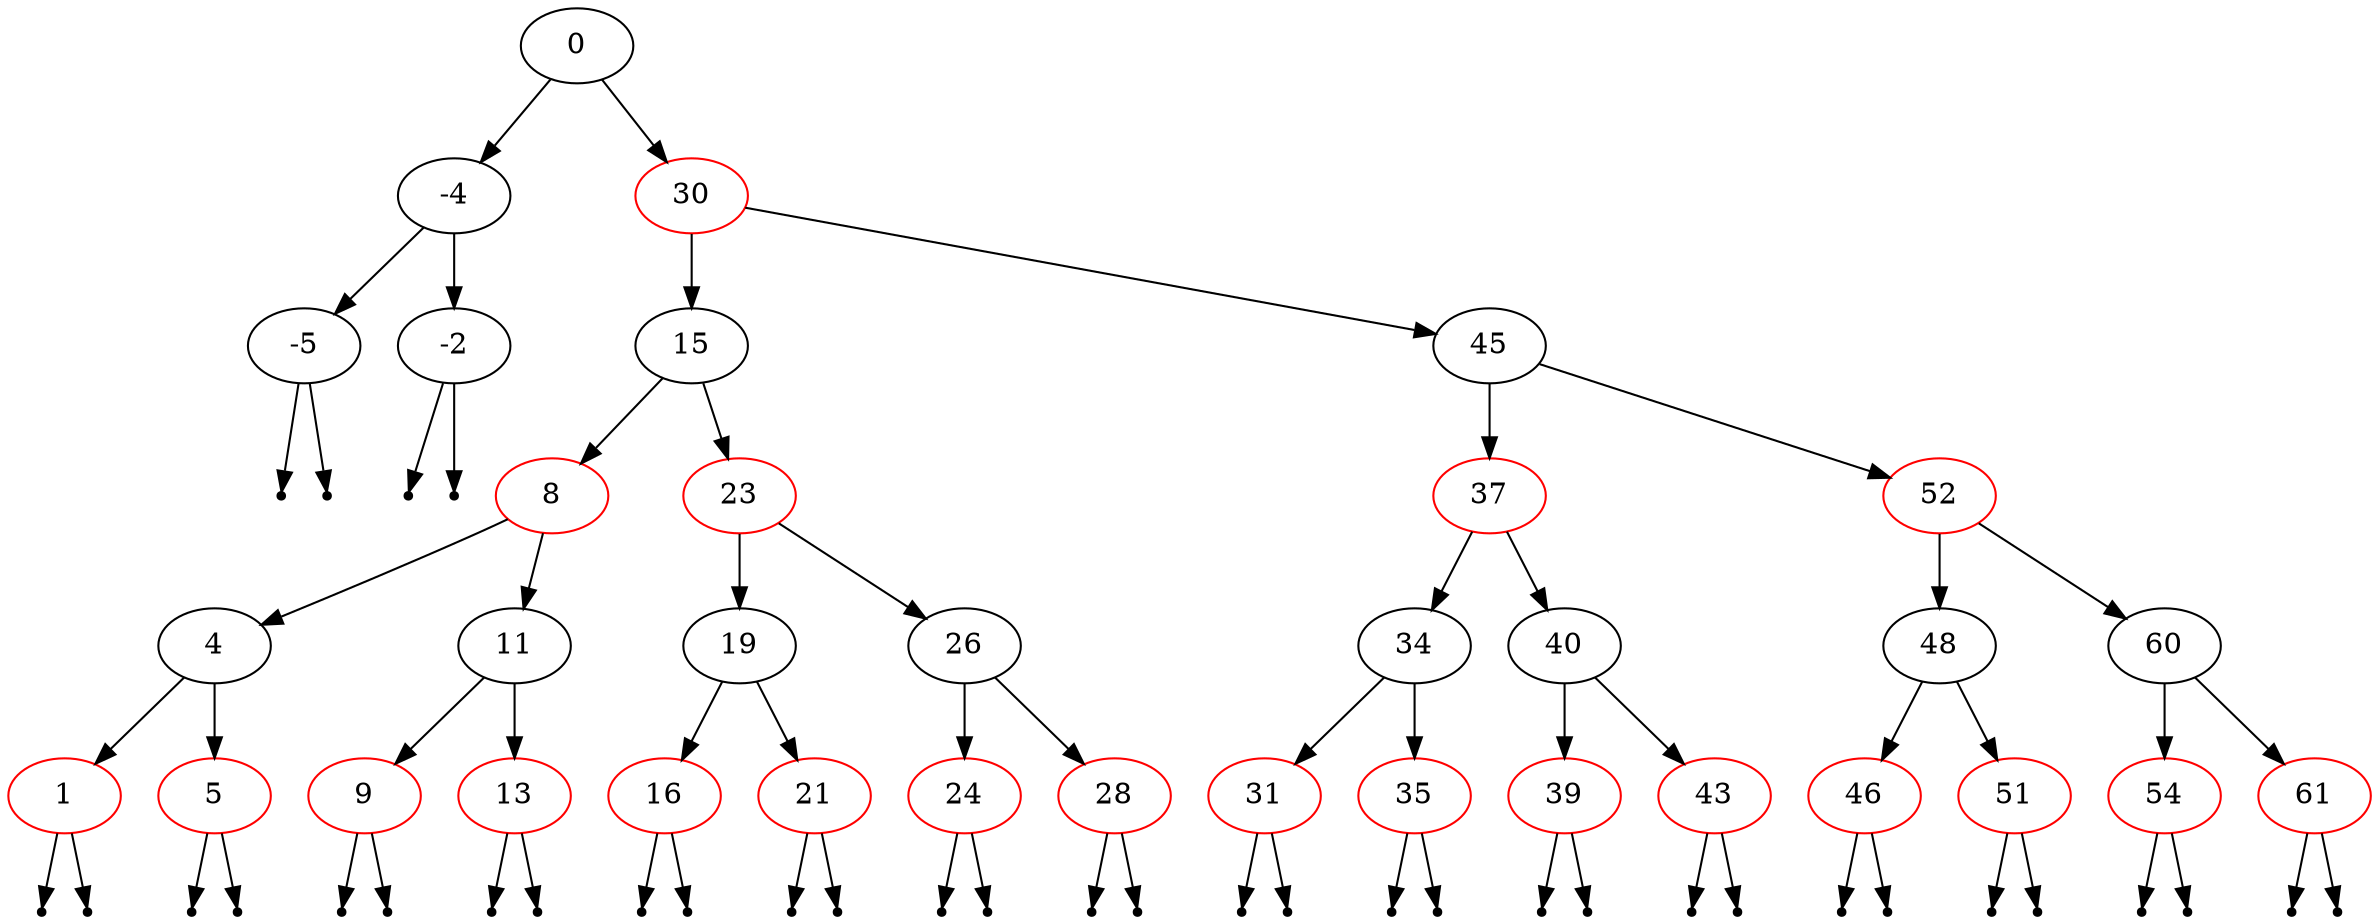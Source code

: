 digraph {
"0"[label="0"];
"-4"[label="-4"];
"-5"[label="-5"];
null1 [shape=point];
null2 [shape=point];
"-5" -> null1;
"-5" -> null2;
"-2"[label="-2"];
null3 [shape=point];
null4 [shape=point];
"-2" -> null3;
"-2" -> null4;
"-4" -> "-5";
"-4" -> "-2";
"30"[label="30"][color=red];
"15"[label="15"];
"8"[label="8"][color=red];
"4"[label="4"];
"1"[label="1"][color=red];
null5 [shape=point];
null6 [shape=point];
"1" -> null5;
"1" -> null6;
"5"[label="5"][color=red];
null7 [shape=point];
null8 [shape=point];
"5" -> null7;
"5" -> null8;
"4" -> "1";
"4" -> "5";
"11"[label="11"];
"9"[label="9"][color=red];
null9 [shape=point];
null10 [shape=point];
"9" -> null9;
"9" -> null10;
"13"[label="13"][color=red];
null11 [shape=point];
null12 [shape=point];
"13" -> null11;
"13" -> null12;
"11" -> "9";
"11" -> "13";
"8" -> "4";
"8" -> "11";
"23"[label="23"][color=red];
"19"[label="19"];
"16"[label="16"][color=red];
null13 [shape=point];
null14 [shape=point];
"16" -> null13;
"16" -> null14;
"21"[label="21"][color=red];
null15 [shape=point];
null16 [shape=point];
"21" -> null15;
"21" -> null16;
"19" -> "16";
"19" -> "21";
"26"[label="26"];
"24"[label="24"][color=red];
null17 [shape=point];
null18 [shape=point];
"24" -> null17;
"24" -> null18;
"28"[label="28"][color=red];
null19 [shape=point];
null20 [shape=point];
"28" -> null19;
"28" -> null20;
"26" -> "24";
"26" -> "28";
"23" -> "19";
"23" -> "26";
"15" -> "8";
"15" -> "23";
"45"[label="45"];
"37"[label="37"][color=red];
"34"[label="34"];
"31"[label="31"][color=red];
null21 [shape=point];
null22 [shape=point];
"31" -> null21;
"31" -> null22;
"35"[label="35"][color=red];
null23 [shape=point];
null24 [shape=point];
"35" -> null23;
"35" -> null24;
"34" -> "31";
"34" -> "35";
"40"[label="40"];
"39"[label="39"][color=red];
null25 [shape=point];
null26 [shape=point];
"39" -> null25;
"39" -> null26;
"43"[label="43"][color=red];
null27 [shape=point];
null28 [shape=point];
"43" -> null27;
"43" -> null28;
"40" -> "39";
"40" -> "43";
"37" -> "34";
"37" -> "40";
"52"[label="52"][color=red];
"48"[label="48"];
"46"[label="46"][color=red];
null29 [shape=point];
null30 [shape=point];
"46" -> null29;
"46" -> null30;
"51"[label="51"][color=red];
null31 [shape=point];
null32 [shape=point];
"51" -> null31;
"51" -> null32;
"48" -> "46";
"48" -> "51";
"60"[label="60"];
"54"[label="54"][color=red];
null33 [shape=point];
null34 [shape=point];
"54" -> null33;
"54" -> null34;
"61"[label="61"][color=red];
null35 [shape=point];
null36 [shape=point];
"61" -> null35;
"61" -> null36;
"60" -> "54";
"60" -> "61";
"52" -> "48";
"52" -> "60";
"45" -> "37";
"45" -> "52";
"30" -> "15";
"30" -> "45";
"0" -> "-4";
"0" -> "30";
}